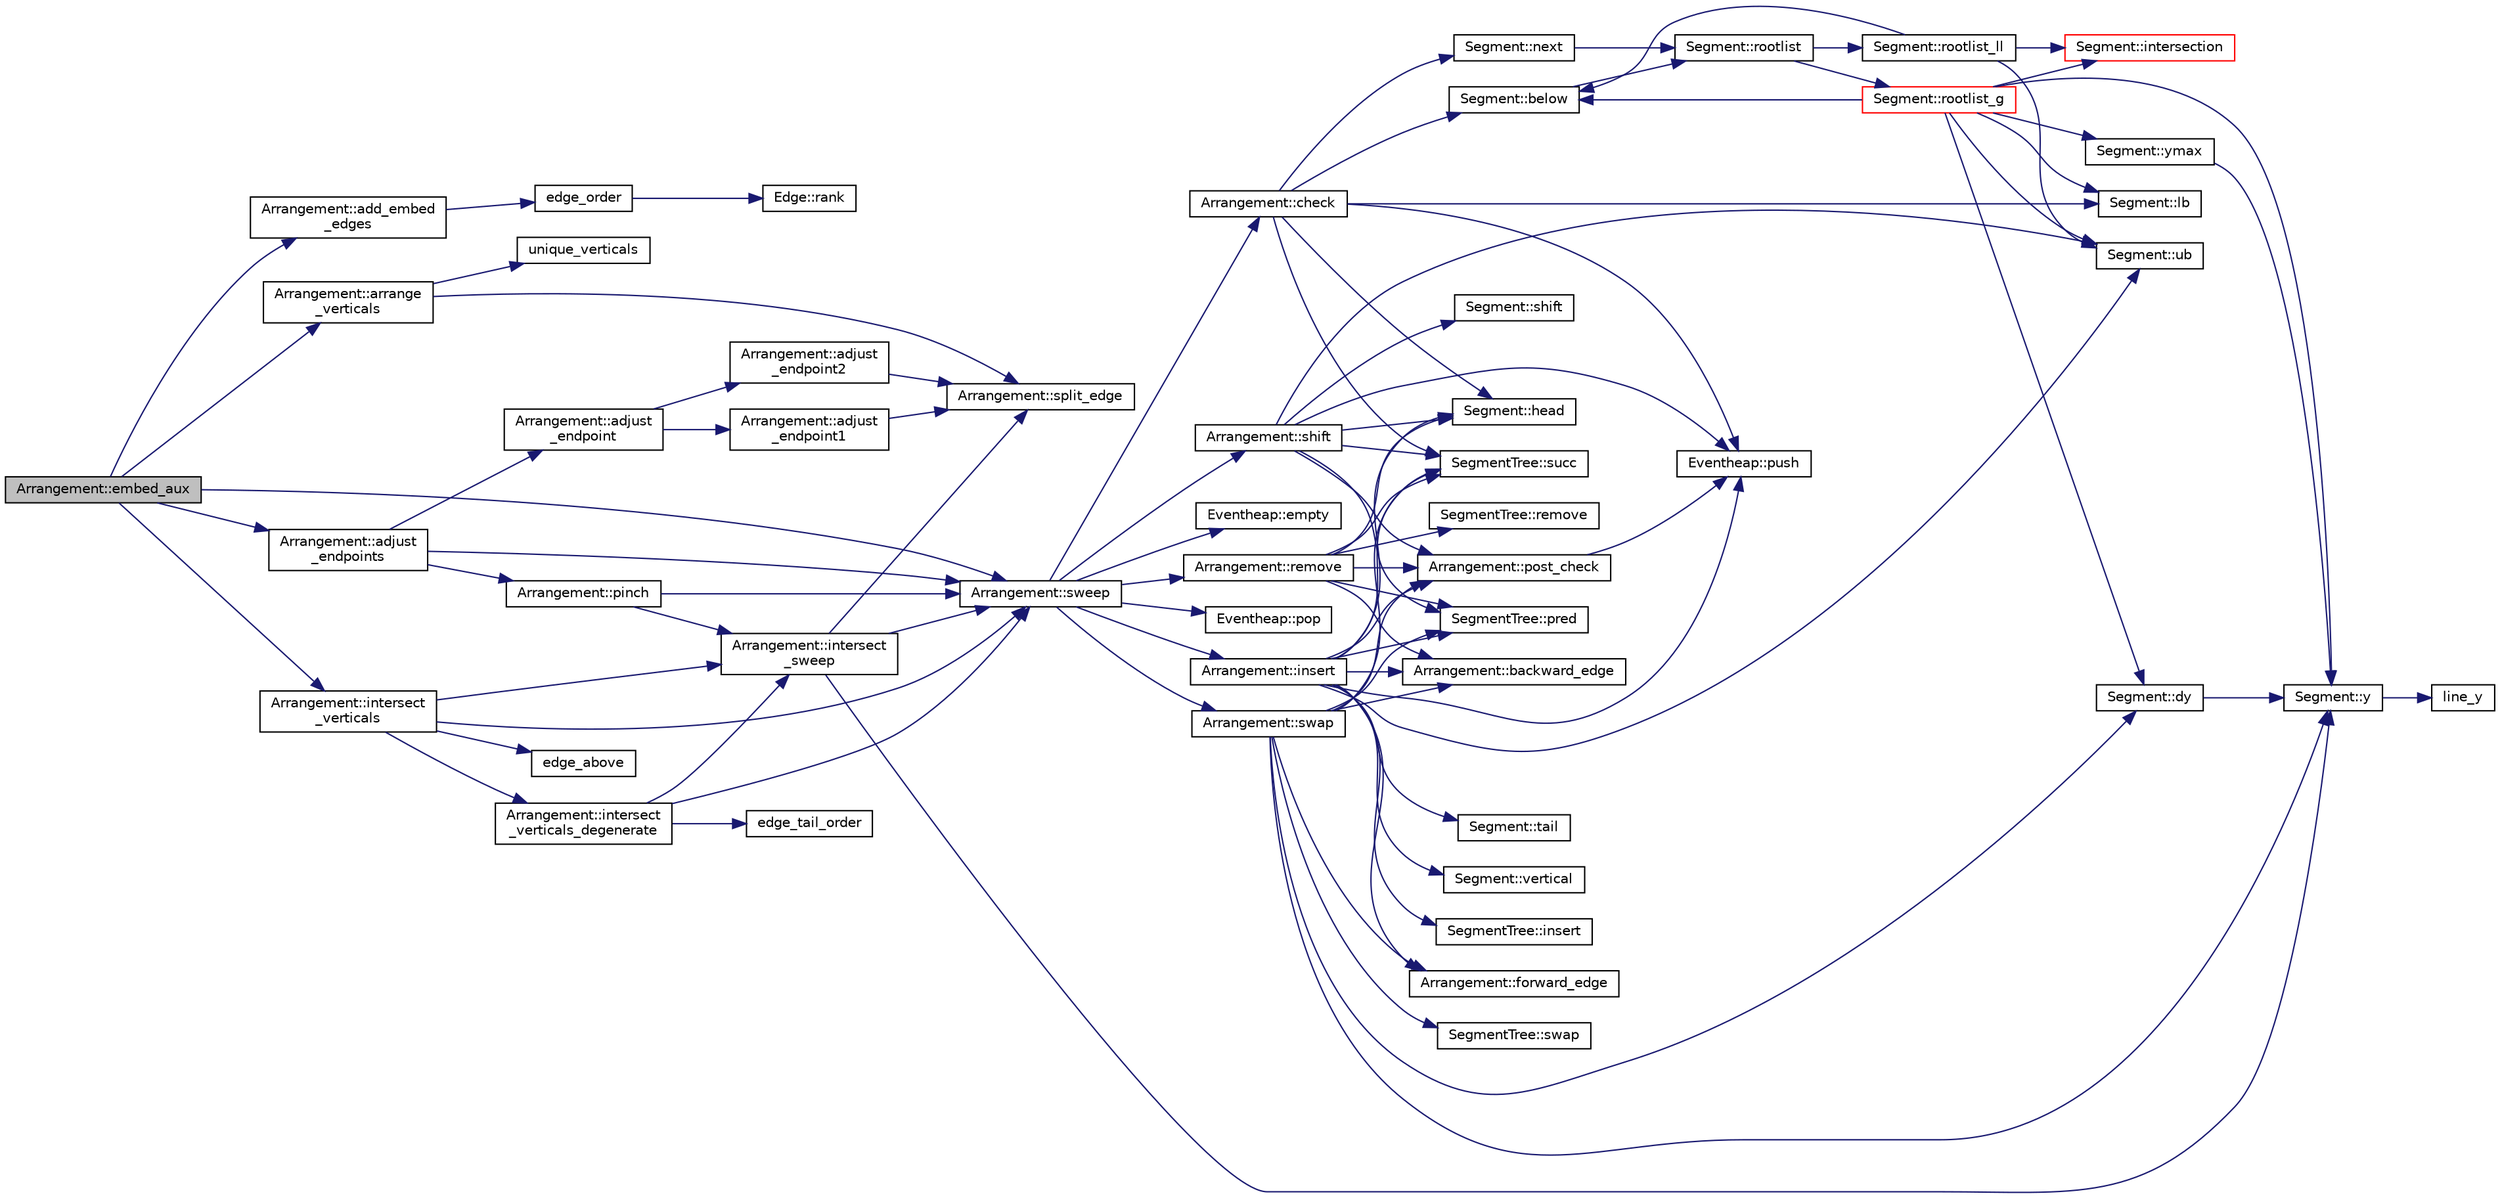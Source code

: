 digraph "Arrangement::embed_aux"
{
 // LATEX_PDF_SIZE
  edge [fontname="Helvetica",fontsize="10",labelfontname="Helvetica",labelfontsize="10"];
  node [fontname="Helvetica",fontsize="10",shape=record];
  rankdir="LR";
  Node1 [label="Arrangement::embed_aux",height=0.2,width=0.4,color="black", fillcolor="grey75", style="filled", fontcolor="black",tooltip=" "];
  Node1 -> Node2 [color="midnightblue",fontsize="10",style="solid",fontname="Helvetica"];
  Node2 [label="Arrangement::add_embed\l_edges",height=0.2,width=0.4,color="black", fillcolor="white", style="filled",URL="$d8/d46/class_arrangement.html#ad6d6b45e6a1923afb50293545906f3ad",tooltip=" "];
  Node2 -> Node3 [color="midnightblue",fontsize="10",style="solid",fontname="Helvetica"];
  Node3 [label="edge_order",height=0.2,width=0.4,color="black", fillcolor="white", style="filled",URL="$d0/d11/arrange_8_c.html#a2709b255e600073aa31eac3f3c1d95a6",tooltip=" "];
  Node3 -> Node4 [color="midnightblue",fontsize="10",style="solid",fontname="Helvetica"];
  Node4 [label="Edge::rank",height=0.2,width=0.4,color="black", fillcolor="white", style="filled",URL="$d7/d77/class_edge.html#acf04af6a05d5d75e9c811fdf65c637cb",tooltip=" "];
  Node1 -> Node5 [color="midnightblue",fontsize="10",style="solid",fontname="Helvetica"];
  Node5 [label="Arrangement::adjust\l_endpoints",height=0.2,width=0.4,color="black", fillcolor="white", style="filled",URL="$d8/d46/class_arrangement.html#a5944190324a0852d5b7c3cceeaec2ba2",tooltip=" "];
  Node5 -> Node6 [color="midnightblue",fontsize="10",style="solid",fontname="Helvetica"];
  Node6 [label="Arrangement::adjust\l_endpoint",height=0.2,width=0.4,color="black", fillcolor="white", style="filled",URL="$d8/d46/class_arrangement.html#a2e905be790064acc8882b8af27e31d43",tooltip=" "];
  Node6 -> Node7 [color="midnightblue",fontsize="10",style="solid",fontname="Helvetica"];
  Node7 [label="Arrangement::adjust\l_endpoint1",height=0.2,width=0.4,color="black", fillcolor="white", style="filled",URL="$d8/d46/class_arrangement.html#a5406f226c76fad8ebef925c83f22a546",tooltip=" "];
  Node7 -> Node8 [color="midnightblue",fontsize="10",style="solid",fontname="Helvetica"];
  Node8 [label="Arrangement::split_edge",height=0.2,width=0.4,color="black", fillcolor="white", style="filled",URL="$d8/d46/class_arrangement.html#af090927418e5c497487b44994e767763",tooltip=" "];
  Node6 -> Node9 [color="midnightblue",fontsize="10",style="solid",fontname="Helvetica"];
  Node9 [label="Arrangement::adjust\l_endpoint2",height=0.2,width=0.4,color="black", fillcolor="white", style="filled",URL="$d8/d46/class_arrangement.html#acc611ee7e97d98e4700383a4001b81a2",tooltip=" "];
  Node9 -> Node8 [color="midnightblue",fontsize="10",style="solid",fontname="Helvetica"];
  Node5 -> Node10 [color="midnightblue",fontsize="10",style="solid",fontname="Helvetica"];
  Node10 [label="Arrangement::pinch",height=0.2,width=0.4,color="black", fillcolor="white", style="filled",URL="$d8/d46/class_arrangement.html#a7af227f3984bb97d129eaed5c6cc3992",tooltip=" "];
  Node10 -> Node11 [color="midnightblue",fontsize="10",style="solid",fontname="Helvetica"];
  Node11 [label="Arrangement::intersect\l_sweep",height=0.2,width=0.4,color="black", fillcolor="white", style="filled",URL="$d8/d46/class_arrangement.html#a610c159b4ff73c590426ce7570302996",tooltip=" "];
  Node11 -> Node8 [color="midnightblue",fontsize="10",style="solid",fontname="Helvetica"];
  Node11 -> Node12 [color="midnightblue",fontsize="10",style="solid",fontname="Helvetica"];
  Node12 [label="Arrangement::sweep",height=0.2,width=0.4,color="black", fillcolor="white", style="filled",URL="$d8/d46/class_arrangement.html#ab638b3ef9af934a17614629b863c5de6",tooltip=" "];
  Node12 -> Node13 [color="midnightblue",fontsize="10",style="solid",fontname="Helvetica"];
  Node13 [label="Arrangement::check",height=0.2,width=0.4,color="black", fillcolor="white", style="filled",URL="$d8/d46/class_arrangement.html#afe852d883f2bbb9ab505f5c97364b796",tooltip=" "];
  Node13 -> Node14 [color="midnightblue",fontsize="10",style="solid",fontname="Helvetica"];
  Node14 [label="Segment::below",height=0.2,width=0.4,color="black", fillcolor="white", style="filled",URL="$dd/dd2/class_segment.html#adc44386683766560ee602eb36ed109a8",tooltip=" "];
  Node14 -> Node15 [color="midnightblue",fontsize="10",style="solid",fontname="Helvetica"];
  Node15 [label="Segment::rootlist",height=0.2,width=0.4,color="black", fillcolor="white", style="filled",URL="$dd/dd2/class_segment.html#aec86a160c8dc91878669b37247af69c3",tooltip=" "];
  Node15 -> Node16 [color="midnightblue",fontsize="10",style="solid",fontname="Helvetica"];
  Node16 [label="Segment::rootlist_g",height=0.2,width=0.4,color="red", fillcolor="white", style="filled",URL="$dd/dd2/class_segment.html#ac35efa02de1a9a42ec3a5e1600253f89",tooltip=" "];
  Node16 -> Node14 [color="midnightblue",fontsize="10",style="solid",fontname="Helvetica"];
  Node16 -> Node17 [color="midnightblue",fontsize="10",style="solid",fontname="Helvetica"];
  Node17 [label="Segment::dy",height=0.2,width=0.4,color="black", fillcolor="white", style="filled",URL="$dd/dd2/class_segment.html#a8fcbe9d1264d0df68faa7e817757fd11",tooltip=" "];
  Node17 -> Node18 [color="midnightblue",fontsize="10",style="solid",fontname="Helvetica"];
  Node18 [label="Segment::y",height=0.2,width=0.4,color="black", fillcolor="white", style="filled",URL="$dd/dd2/class_segment.html#a1bf3d6f2d733f66b849250bc68f0dbc3",tooltip=" "];
  Node18 -> Node19 [color="midnightblue",fontsize="10",style="solid",fontname="Helvetica"];
  Node19 [label="line_y",height=0.2,width=0.4,color="black", fillcolor="white", style="filled",URL="$d0/d11/arrange_8_c.html#a6f496b0506cabd24271f356eb9a2921e",tooltip=" "];
  Node16 -> Node20 [color="midnightblue",fontsize="10",style="solid",fontname="Helvetica"];
  Node20 [label="Segment::intersection",height=0.2,width=0.4,color="red", fillcolor="white", style="filled",URL="$dd/dd2/class_segment.html#aecb00250db12b03c20e672ebd8644b96",tooltip=" "];
  Node16 -> Node27 [color="midnightblue",fontsize="10",style="solid",fontname="Helvetica"];
  Node27 [label="Segment::lb",height=0.2,width=0.4,color="black", fillcolor="white", style="filled",URL="$dd/dd2/class_segment.html#afab334407697698cf4bf65e8cadac7d2",tooltip=" "];
  Node16 -> Node28 [color="midnightblue",fontsize="10",style="solid",fontname="Helvetica"];
  Node28 [label="Segment::ub",height=0.2,width=0.4,color="black", fillcolor="white", style="filled",URL="$dd/dd2/class_segment.html#a4e9a06ff1ff8ed2084550147a96ecf4b",tooltip=" "];
  Node16 -> Node18 [color="midnightblue",fontsize="10",style="solid",fontname="Helvetica"];
  Node16 -> Node29 [color="midnightblue",fontsize="10",style="solid",fontname="Helvetica"];
  Node29 [label="Segment::ymax",height=0.2,width=0.4,color="black", fillcolor="white", style="filled",URL="$dd/dd2/class_segment.html#a7dd8fda28abda59ebf4fb5191ff31db2",tooltip=" "];
  Node29 -> Node18 [color="midnightblue",fontsize="10",style="solid",fontname="Helvetica"];
  Node15 -> Node31 [color="midnightblue",fontsize="10",style="solid",fontname="Helvetica"];
  Node31 [label="Segment::rootlist_ll",height=0.2,width=0.4,color="black", fillcolor="white", style="filled",URL="$dd/dd2/class_segment.html#a997dbe07294f7ed2381603d3392f58a2",tooltip=" "];
  Node31 -> Node14 [color="midnightblue",fontsize="10",style="solid",fontname="Helvetica"];
  Node31 -> Node20 [color="midnightblue",fontsize="10",style="solid",fontname="Helvetica"];
  Node31 -> Node28 [color="midnightblue",fontsize="10",style="solid",fontname="Helvetica"];
  Node13 -> Node32 [color="midnightblue",fontsize="10",style="solid",fontname="Helvetica"];
  Node32 [label="Segment::head",height=0.2,width=0.4,color="black", fillcolor="white", style="filled",URL="$dd/dd2/class_segment.html#a0e17bae2b8a9ce347fc0f39dbd485ab0",tooltip=" "];
  Node13 -> Node27 [color="midnightblue",fontsize="10",style="solid",fontname="Helvetica"];
  Node13 -> Node33 [color="midnightblue",fontsize="10",style="solid",fontname="Helvetica"];
  Node33 [label="Segment::next",height=0.2,width=0.4,color="black", fillcolor="white", style="filled",URL="$dd/dd2/class_segment.html#a29dcbe0ff86b53a4c3e3576afb2de859",tooltip=" "];
  Node33 -> Node15 [color="midnightblue",fontsize="10",style="solid",fontname="Helvetica"];
  Node13 -> Node34 [color="midnightblue",fontsize="10",style="solid",fontname="Helvetica"];
  Node34 [label="Eventheap::push",height=0.2,width=0.4,color="black", fillcolor="white", style="filled",URL="$d3/d46/class_eventheap.html#ae1dcfb260def65a6a94ee57b8a00dfc4",tooltip=" "];
  Node13 -> Node35 [color="midnightblue",fontsize="10",style="solid",fontname="Helvetica"];
  Node35 [label="SegmentTree::succ",height=0.2,width=0.4,color="black", fillcolor="white", style="filled",URL="$d6/da5/class_segment_tree.html#ab51db77a349a937f1320cfbbd7954608",tooltip=" "];
  Node12 -> Node36 [color="midnightblue",fontsize="10",style="solid",fontname="Helvetica"];
  Node36 [label="Eventheap::empty",height=0.2,width=0.4,color="black", fillcolor="white", style="filled",URL="$d3/d46/class_eventheap.html#a0660d8897cc9bcafb4be7e38517f2fd2",tooltip=" "];
  Node12 -> Node37 [color="midnightblue",fontsize="10",style="solid",fontname="Helvetica"];
  Node37 [label="Arrangement::insert",height=0.2,width=0.4,color="black", fillcolor="white", style="filled",URL="$d8/d46/class_arrangement.html#a6eaa13429e8ca373f9fb9ff2151999c7",tooltip=" "];
  Node37 -> Node38 [color="midnightblue",fontsize="10",style="solid",fontname="Helvetica"];
  Node38 [label="Arrangement::backward_edge",height=0.2,width=0.4,color="black", fillcolor="white", style="filled",URL="$d8/d46/class_arrangement.html#a46b9db4f0b8e58842c1c02da392afdeb",tooltip=" "];
  Node37 -> Node39 [color="midnightblue",fontsize="10",style="solid",fontname="Helvetica"];
  Node39 [label="Arrangement::forward_edge",height=0.2,width=0.4,color="black", fillcolor="white", style="filled",URL="$d8/d46/class_arrangement.html#a637e32337efff081b21d7df01e48fee6",tooltip=" "];
  Node37 -> Node32 [color="midnightblue",fontsize="10",style="solid",fontname="Helvetica"];
  Node37 -> Node40 [color="midnightblue",fontsize="10",style="solid",fontname="Helvetica"];
  Node40 [label="SegmentTree::insert",height=0.2,width=0.4,color="black", fillcolor="white", style="filled",URL="$d6/da5/class_segment_tree.html#aeb3d5b336287bc695ae1c8b64505ad14",tooltip=" "];
  Node37 -> Node41 [color="midnightblue",fontsize="10",style="solid",fontname="Helvetica"];
  Node41 [label="Arrangement::post_check",height=0.2,width=0.4,color="black", fillcolor="white", style="filled",URL="$d8/d46/class_arrangement.html#a25d2a2a8e4372d4f3d91dda1d8381eab",tooltip=" "];
  Node41 -> Node34 [color="midnightblue",fontsize="10",style="solid",fontname="Helvetica"];
  Node37 -> Node42 [color="midnightblue",fontsize="10",style="solid",fontname="Helvetica"];
  Node42 [label="SegmentTree::pred",height=0.2,width=0.4,color="black", fillcolor="white", style="filled",URL="$d6/da5/class_segment_tree.html#ab998344ac73e33cbf1bede607af9b4a4",tooltip=" "];
  Node37 -> Node34 [color="midnightblue",fontsize="10",style="solid",fontname="Helvetica"];
  Node37 -> Node35 [color="midnightblue",fontsize="10",style="solid",fontname="Helvetica"];
  Node37 -> Node43 [color="midnightblue",fontsize="10",style="solid",fontname="Helvetica"];
  Node43 [label="Segment::tail",height=0.2,width=0.4,color="black", fillcolor="white", style="filled",URL="$dd/dd2/class_segment.html#ade98cc7f373aef9c1f6371b028c1ceed",tooltip=" "];
  Node37 -> Node28 [color="midnightblue",fontsize="10",style="solid",fontname="Helvetica"];
  Node37 -> Node44 [color="midnightblue",fontsize="10",style="solid",fontname="Helvetica"];
  Node44 [label="Segment::vertical",height=0.2,width=0.4,color="black", fillcolor="white", style="filled",URL="$dd/dd2/class_segment.html#a0a797f22653998e4365948276c12db6c",tooltip=" "];
  Node12 -> Node45 [color="midnightblue",fontsize="10",style="solid",fontname="Helvetica"];
  Node45 [label="Eventheap::pop",height=0.2,width=0.4,color="black", fillcolor="white", style="filled",URL="$d3/d46/class_eventheap.html#a31b20ba879a0f9efcece8c461105570c",tooltip=" "];
  Node12 -> Node46 [color="midnightblue",fontsize="10",style="solid",fontname="Helvetica"];
  Node46 [label="Arrangement::remove",height=0.2,width=0.4,color="black", fillcolor="white", style="filled",URL="$d8/d46/class_arrangement.html#afe18de5bb9ce6b319a08b2ceda7f8f5e",tooltip=" "];
  Node46 -> Node38 [color="midnightblue",fontsize="10",style="solid",fontname="Helvetica"];
  Node46 -> Node32 [color="midnightblue",fontsize="10",style="solid",fontname="Helvetica"];
  Node46 -> Node41 [color="midnightblue",fontsize="10",style="solid",fontname="Helvetica"];
  Node46 -> Node42 [color="midnightblue",fontsize="10",style="solid",fontname="Helvetica"];
  Node46 -> Node47 [color="midnightblue",fontsize="10",style="solid",fontname="Helvetica"];
  Node47 [label="SegmentTree::remove",height=0.2,width=0.4,color="black", fillcolor="white", style="filled",URL="$d6/da5/class_segment_tree.html#a1bee34adee999d20a8f8851a0e97f296",tooltip=" "];
  Node46 -> Node35 [color="midnightblue",fontsize="10",style="solid",fontname="Helvetica"];
  Node12 -> Node48 [color="midnightblue",fontsize="10",style="solid",fontname="Helvetica"];
  Node48 [label="Arrangement::shift",height=0.2,width=0.4,color="black", fillcolor="white", style="filled",URL="$d8/d46/class_arrangement.html#a5870bd69b339632999ba522164f418a9",tooltip=" "];
  Node48 -> Node32 [color="midnightblue",fontsize="10",style="solid",fontname="Helvetica"];
  Node48 -> Node41 [color="midnightblue",fontsize="10",style="solid",fontname="Helvetica"];
  Node48 -> Node42 [color="midnightblue",fontsize="10",style="solid",fontname="Helvetica"];
  Node48 -> Node34 [color="midnightblue",fontsize="10",style="solid",fontname="Helvetica"];
  Node48 -> Node49 [color="midnightblue",fontsize="10",style="solid",fontname="Helvetica"];
  Node49 [label="Segment::shift",height=0.2,width=0.4,color="black", fillcolor="white", style="filled",URL="$dd/dd2/class_segment.html#a58478cdc1b920f8d2798c93d18696cc6",tooltip=" "];
  Node48 -> Node35 [color="midnightblue",fontsize="10",style="solid",fontname="Helvetica"];
  Node48 -> Node28 [color="midnightblue",fontsize="10",style="solid",fontname="Helvetica"];
  Node12 -> Node50 [color="midnightblue",fontsize="10",style="solid",fontname="Helvetica"];
  Node50 [label="Arrangement::swap",height=0.2,width=0.4,color="black", fillcolor="white", style="filled",URL="$d8/d46/class_arrangement.html#ad38658bf36d52ebb24274430bdbd7161",tooltip=" "];
  Node50 -> Node38 [color="midnightblue",fontsize="10",style="solid",fontname="Helvetica"];
  Node50 -> Node17 [color="midnightblue",fontsize="10",style="solid",fontname="Helvetica"];
  Node50 -> Node39 [color="midnightblue",fontsize="10",style="solid",fontname="Helvetica"];
  Node50 -> Node41 [color="midnightblue",fontsize="10",style="solid",fontname="Helvetica"];
  Node50 -> Node42 [color="midnightblue",fontsize="10",style="solid",fontname="Helvetica"];
  Node50 -> Node35 [color="midnightblue",fontsize="10",style="solid",fontname="Helvetica"];
  Node50 -> Node51 [color="midnightblue",fontsize="10",style="solid",fontname="Helvetica"];
  Node51 [label="SegmentTree::swap",height=0.2,width=0.4,color="black", fillcolor="white", style="filled",URL="$d6/da5/class_segment_tree.html#afe4e6776ca69a0cf54928b8e5c794eae",tooltip=" "];
  Node50 -> Node18 [color="midnightblue",fontsize="10",style="solid",fontname="Helvetica"];
  Node11 -> Node18 [color="midnightblue",fontsize="10",style="solid",fontname="Helvetica"];
  Node10 -> Node12 [color="midnightblue",fontsize="10",style="solid",fontname="Helvetica"];
  Node5 -> Node12 [color="midnightblue",fontsize="10",style="solid",fontname="Helvetica"];
  Node1 -> Node52 [color="midnightblue",fontsize="10",style="solid",fontname="Helvetica"];
  Node52 [label="Arrangement::arrange\l_verticals",height=0.2,width=0.4,color="black", fillcolor="white", style="filled",URL="$d8/d46/class_arrangement.html#a6197c819fb8b9b5088235d5dfcb7cfa3",tooltip=" "];
  Node52 -> Node8 [color="midnightblue",fontsize="10",style="solid",fontname="Helvetica"];
  Node52 -> Node53 [color="midnightblue",fontsize="10",style="solid",fontname="Helvetica"];
  Node53 [label="unique_verticals",height=0.2,width=0.4,color="black", fillcolor="white", style="filled",URL="$d0/d11/arrange_8_c.html#a290063e4a753338462661ee865b28a9d",tooltip=" "];
  Node1 -> Node54 [color="midnightblue",fontsize="10",style="solid",fontname="Helvetica"];
  Node54 [label="Arrangement::intersect\l_verticals",height=0.2,width=0.4,color="black", fillcolor="white", style="filled",URL="$d8/d46/class_arrangement.html#a7423764df3f71f0daf567a6b9eb68567",tooltip=" "];
  Node54 -> Node55 [color="midnightblue",fontsize="10",style="solid",fontname="Helvetica"];
  Node55 [label="edge_above",height=0.2,width=0.4,color="black", fillcolor="white", style="filled",URL="$d0/d11/arrange_8_c.html#afb48da3ac77caeda73fb5d5f4af5d6e7",tooltip=" "];
  Node54 -> Node11 [color="midnightblue",fontsize="10",style="solid",fontname="Helvetica"];
  Node54 -> Node56 [color="midnightblue",fontsize="10",style="solid",fontname="Helvetica"];
  Node56 [label="Arrangement::intersect\l_verticals_degenerate",height=0.2,width=0.4,color="black", fillcolor="white", style="filled",URL="$d8/d46/class_arrangement.html#ac55d9b00d929690cb9120ae756fb6d01",tooltip=" "];
  Node56 -> Node57 [color="midnightblue",fontsize="10",style="solid",fontname="Helvetica"];
  Node57 [label="edge_tail_order",height=0.2,width=0.4,color="black", fillcolor="white", style="filled",URL="$d0/d11/arrange_8_c.html#a0f2deaa261acb0e763e0910942c09f4a",tooltip=" "];
  Node56 -> Node11 [color="midnightblue",fontsize="10",style="solid",fontname="Helvetica"];
  Node56 -> Node12 [color="midnightblue",fontsize="10",style="solid",fontname="Helvetica"];
  Node54 -> Node12 [color="midnightblue",fontsize="10",style="solid",fontname="Helvetica"];
  Node1 -> Node12 [color="midnightblue",fontsize="10",style="solid",fontname="Helvetica"];
}
